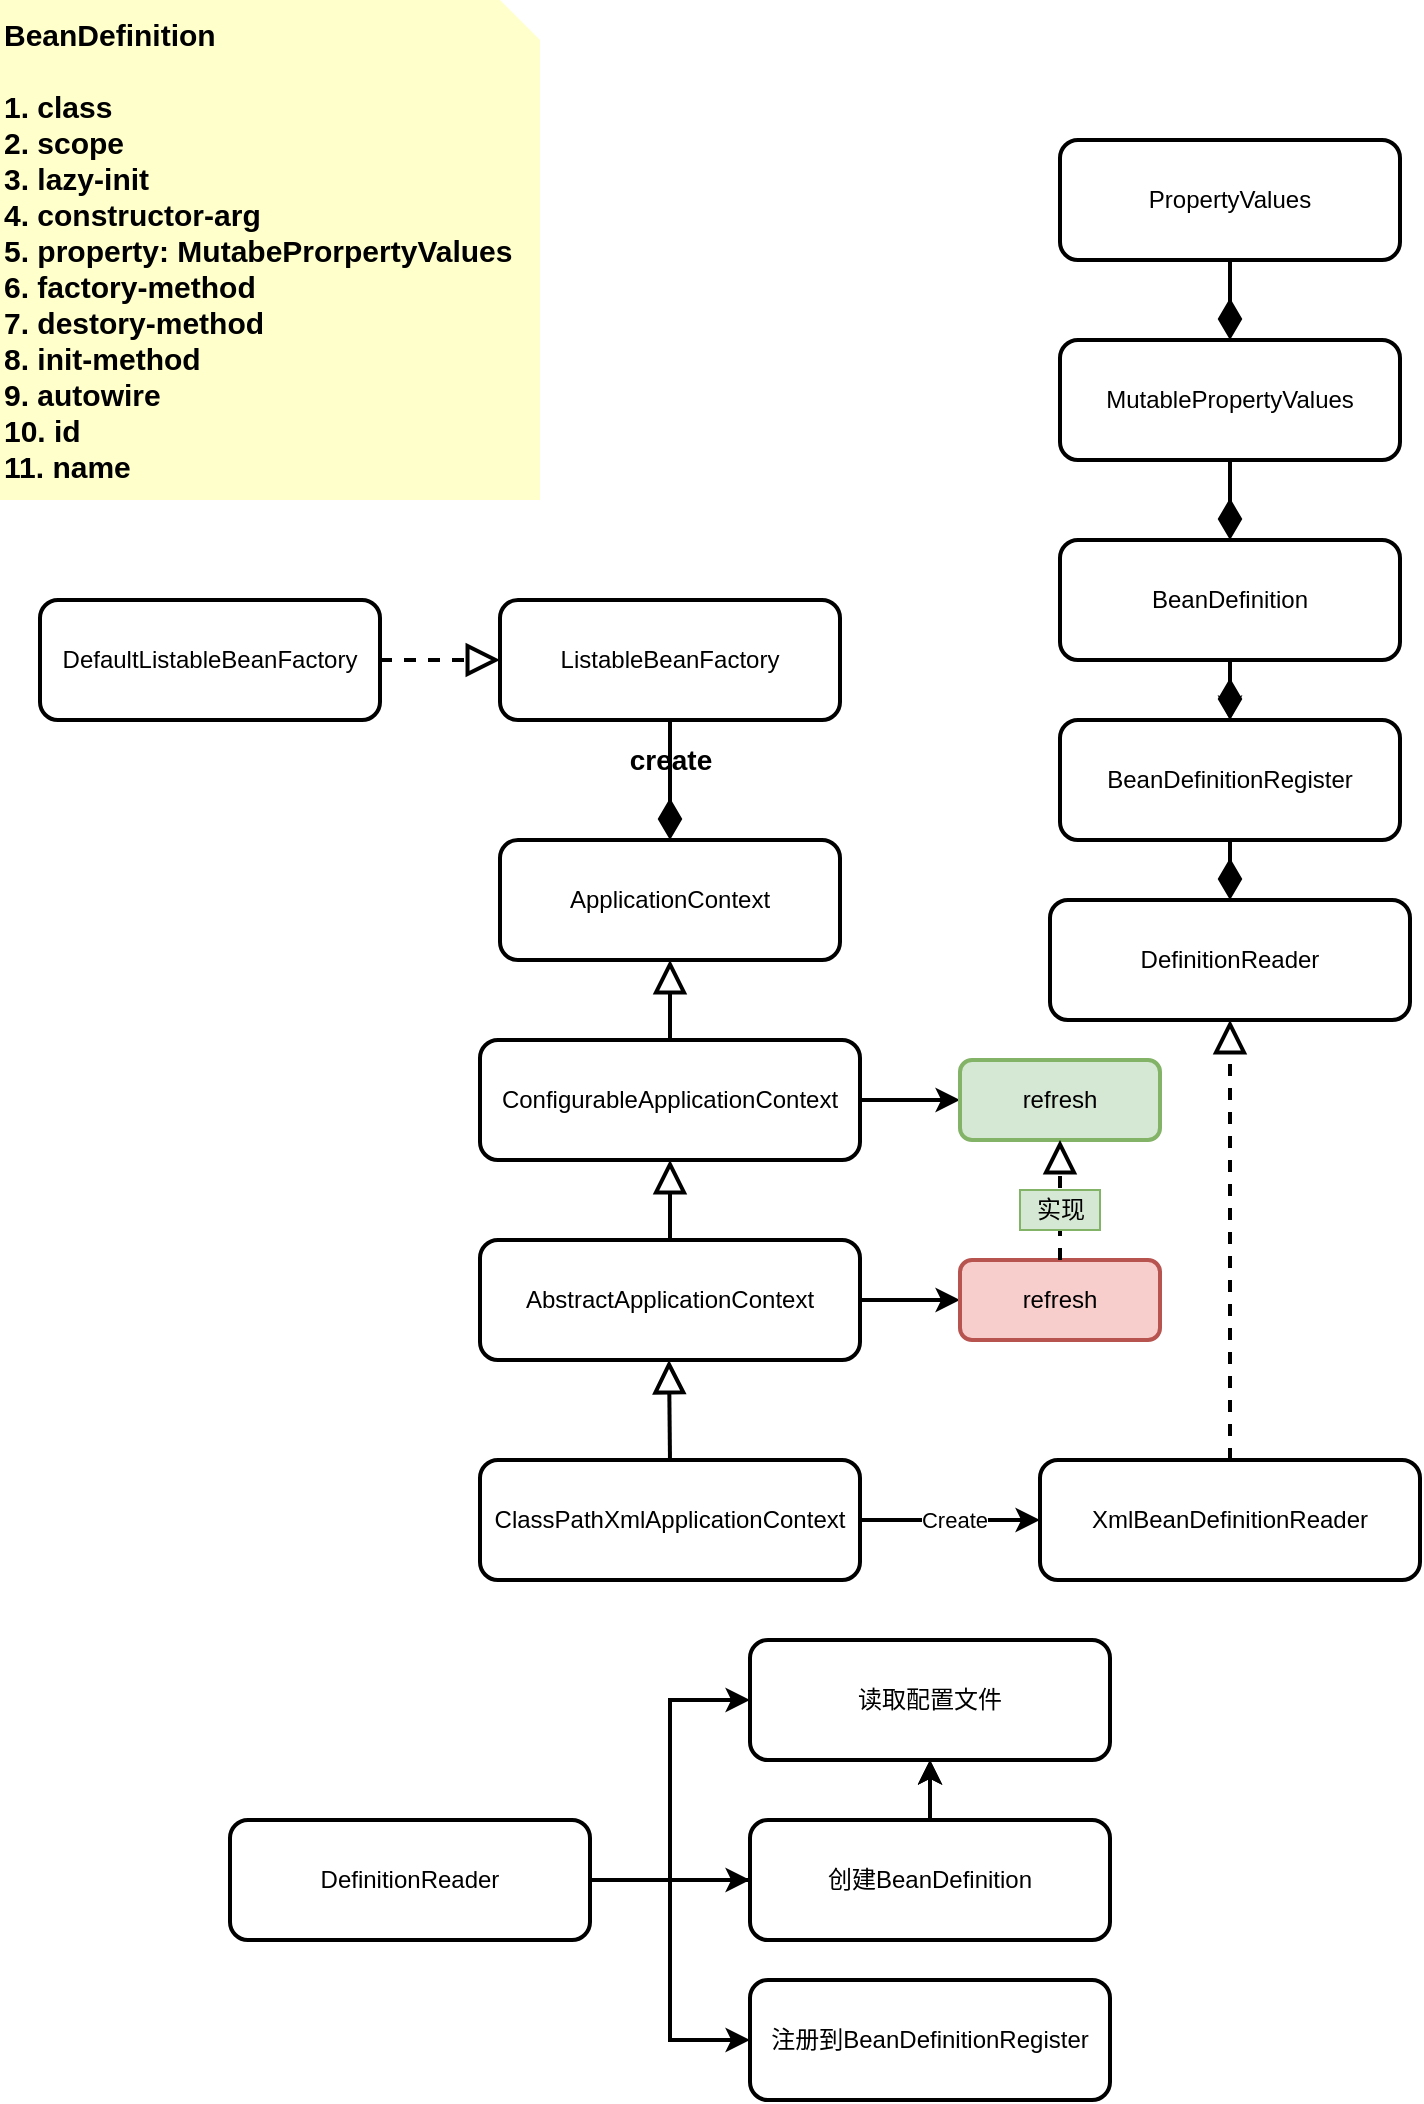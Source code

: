 <mxfile>
    <diagram id="jFA4f1_AUvuBn9dUJKVI" name="Page-1">
        <mxGraphModel dx="1536" dy="1131" grid="1" gridSize="10" guides="1" tooltips="1" connect="1" arrows="1" fold="1" page="1" pageScale="1" pageWidth="850" pageHeight="1100" math="0" shadow="0">
            <root>
                <mxCell id="0"/>
                <mxCell id="1" parent="0"/>
                <mxCell id="3" value="ListableBeanFactory" style="rounded=1;whiteSpace=wrap;html=1;strokeWidth=2;" parent="1" vertex="1">
                    <mxGeometry x="290" y="320" width="170" height="60" as="geometry"/>
                </mxCell>
                <mxCell id="7" value="" style="endArrow=diamondThin;endFill=1;endSize=15;html=1;entryX=0.5;entryY=0;entryDx=0;entryDy=0;strokeWidth=2;" parent="1" source="3" target="9" edge="1">
                    <mxGeometry width="160" relative="1" as="geometry">
                        <mxPoint x="670" y="390" as="sourcePoint"/>
                        <mxPoint x="830" y="390" as="targetPoint"/>
                    </mxGeometry>
                </mxCell>
                <mxCell id="9" value="ApplicationContext" style="rounded=1;whiteSpace=wrap;html=1;strokeWidth=2;" parent="1" vertex="1">
                    <mxGeometry x="290" y="440" width="170" height="60" as="geometry"/>
                </mxCell>
                <mxCell id="22" value="" style="edgeStyle=orthogonalEdgeStyle;rounded=0;orthogonalLoop=1;jettySize=auto;html=1;endSize=6;strokeWidth=2;" parent="1" source="11" target="20" edge="1">
                    <mxGeometry relative="1" as="geometry"/>
                </mxCell>
                <mxCell id="26" value="Create" style="edgeLabel;html=1;align=center;verticalAlign=middle;resizable=0;points=[];" parent="22" vertex="1" connectable="0">
                    <mxGeometry x="-0.326" y="-4" relative="1" as="geometry">
                        <mxPoint x="16" y="-4" as="offset"/>
                    </mxGeometry>
                </mxCell>
                <mxCell id="11" value="ClassPathXmlApplicationContext" style="rounded=1;whiteSpace=wrap;html=1;strokeWidth=2;" parent="1" vertex="1">
                    <mxGeometry x="280" y="750" width="190" height="60" as="geometry"/>
                </mxCell>
                <mxCell id="19" value="" style="endArrow=block;endFill=0;endSize=12;html=1;strokeWidth=2;exitX=0.5;exitY=0;exitDx=0;exitDy=0;" parent="1" source="56" target="9" edge="1">
                    <mxGeometry width="160" relative="1" as="geometry">
                        <mxPoint x="400" y="770" as="sourcePoint"/>
                        <mxPoint x="560" y="770" as="targetPoint"/>
                    </mxGeometry>
                </mxCell>
                <mxCell id="20" value="XmlBeanDefinitionReader" style="rounded=1;whiteSpace=wrap;html=1;strokeWidth=2;" parent="1" vertex="1">
                    <mxGeometry x="560" y="750" width="190" height="60" as="geometry"/>
                </mxCell>
                <mxCell id="27" value="DefinitionReader" style="rounded=1;whiteSpace=wrap;html=1;strokeWidth=2;" parent="1" vertex="1">
                    <mxGeometry x="565" y="470" width="180" height="60" as="geometry"/>
                </mxCell>
                <mxCell id="29" value="" style="endArrow=block;dashed=1;endFill=0;endSize=12;html=1;strokeWidth=2;entryX=0.5;entryY=1;entryDx=0;entryDy=0;exitX=0.5;exitY=0;exitDx=0;exitDy=0;" parent="1" source="20" target="27" edge="1">
                    <mxGeometry width="160" relative="1" as="geometry">
                        <mxPoint x="645" y="600" as="sourcePoint"/>
                        <mxPoint x="650" y="510" as="targetPoint"/>
                    </mxGeometry>
                </mxCell>
                <mxCell id="30" value="BeanDefinitionRegister" style="rounded=1;whiteSpace=wrap;html=1;strokeWidth=2;" parent="1" vertex="1">
                    <mxGeometry x="570" y="380" width="170" height="60" as="geometry"/>
                </mxCell>
                <mxCell id="31" value="" style="endArrow=diamondThin;endFill=1;endSize=15;html=1;entryX=0.5;entryY=0;entryDx=0;entryDy=0;strokeWidth=2;" parent="1" source="30" edge="1">
                    <mxGeometry width="160" relative="1" as="geometry">
                        <mxPoint x="950" y="420" as="sourcePoint"/>
                        <mxPoint x="655" y="470" as="targetPoint"/>
                    </mxGeometry>
                </mxCell>
                <mxCell id="37" value="" style="edgeStyle=orthogonalEdgeStyle;rounded=0;orthogonalLoop=1;jettySize=auto;html=1;endSize=6;strokeWidth=2;" parent="1" source="32" target="30" edge="1">
                    <mxGeometry relative="1" as="geometry"/>
                </mxCell>
                <mxCell id="32" value="BeanDefinition" style="rounded=1;whiteSpace=wrap;html=1;strokeWidth=2;" parent="1" vertex="1">
                    <mxGeometry x="570" y="290" width="170" height="60" as="geometry"/>
                </mxCell>
                <mxCell id="34" value="" style="endArrow=diamondThin;endFill=1;endSize=15;html=1;entryX=0.5;entryY=0;entryDx=0;entryDy=0;strokeWidth=2;exitX=0.5;exitY=1;exitDx=0;exitDy=0;" parent="1" source="32" target="30" edge="1">
                    <mxGeometry width="160" relative="1" as="geometry">
                        <mxPoint x="655" y="290" as="sourcePoint"/>
                        <mxPoint x="654.5" y="330" as="targetPoint"/>
                    </mxGeometry>
                </mxCell>
                <mxCell id="35" value="MutablePropertyValues" style="rounded=1;whiteSpace=wrap;html=1;strokeWidth=2;" parent="1" vertex="1">
                    <mxGeometry x="570" y="190" width="170" height="60" as="geometry"/>
                </mxCell>
                <mxCell id="38" value="" style="endArrow=diamondThin;endFill=1;endSize=15;html=1;strokeWidth=2;exitX=0.5;exitY=1;exitDx=0;exitDy=0;entryX=0.5;entryY=0;entryDx=0;entryDy=0;" parent="1" source="35" target="32" edge="1">
                    <mxGeometry width="160" relative="1" as="geometry">
                        <mxPoint x="654.5" y="220" as="sourcePoint"/>
                        <mxPoint x="655" y="280" as="targetPoint"/>
                    </mxGeometry>
                </mxCell>
                <mxCell id="39" value="PropertyValues" style="rounded=1;whiteSpace=wrap;html=1;strokeWidth=2;" parent="1" vertex="1">
                    <mxGeometry x="570" y="90" width="170" height="60" as="geometry"/>
                </mxCell>
                <mxCell id="41" value="" style="endArrow=diamondThin;endFill=1;endSize=15;html=1;strokeWidth=2;entryX=0.5;entryY=0;entryDx=0;entryDy=0;" parent="1" source="39" target="35" edge="1">
                    <mxGeometry width="160" relative="1" as="geometry">
                        <mxPoint x="332.5" y="150" as="sourcePoint"/>
                        <mxPoint x="417.5" y="150" as="targetPoint"/>
                    </mxGeometry>
                </mxCell>
                <mxCell id="42" value="DefaultListableBeanFactory" style="rounded=1;whiteSpace=wrap;html=1;strokeWidth=2;" parent="1" vertex="1">
                    <mxGeometry x="60" y="320" width="170" height="60" as="geometry"/>
                </mxCell>
                <mxCell id="44" value="" style="endArrow=block;dashed=1;endFill=0;endSize=12;html=1;strokeWidth=2;exitX=1;exitY=0.5;exitDx=0;exitDy=0;entryX=0;entryY=0.5;entryDx=0;entryDy=0;" parent="1" source="42" target="3" edge="1">
                    <mxGeometry width="160" relative="1" as="geometry">
                        <mxPoint x="270" y="400" as="sourcePoint"/>
                        <mxPoint x="270" y="340" as="targetPoint"/>
                    </mxGeometry>
                </mxCell>
                <mxCell id="45" value="&lt;b style=&quot;font-size: 15px&quot;&gt;BeanDefinition&lt;br&gt;&lt;br&gt;1. class&lt;br&gt;2. scope&lt;br&gt;3. lazy-init&lt;br&gt;4. constructor-arg&lt;br&gt;5. property: MutabeProrpertyValues&lt;br&gt;6. factory-method&lt;br&gt;7. destory-method&lt;br&gt;8. init-method&lt;br&gt;9. autowire&lt;br&gt;10. id&lt;br&gt;11. name&lt;/b&gt;" style="shape=note;strokeWidth=1;fontSize=14;size=20;whiteSpace=wrap;html=1;align=left;fillColor=#FFFFCC;strokeColor=none;" vertex="1" parent="1">
                    <mxGeometry x="40" y="20" width="270" height="250" as="geometry"/>
                </mxCell>
                <mxCell id="48" value="" style="edgeStyle=orthogonalEdgeStyle;rounded=0;orthogonalLoop=1;jettySize=auto;html=1;strokeWidth=2;" edge="1" parent="1" source="46" target="47">
                    <mxGeometry relative="1" as="geometry"/>
                </mxCell>
                <mxCell id="49" value="" style="edgeStyle=orthogonalEdgeStyle;rounded=0;orthogonalLoop=1;jettySize=auto;html=1;strokeWidth=2;" edge="1" parent="1" source="46" target="47">
                    <mxGeometry relative="1" as="geometry"/>
                </mxCell>
                <mxCell id="53" style="edgeStyle=orthogonalEdgeStyle;rounded=0;orthogonalLoop=1;jettySize=auto;html=1;strokeWidth=2;" edge="1" parent="1" source="46" target="50">
                    <mxGeometry relative="1" as="geometry"/>
                </mxCell>
                <mxCell id="54" style="edgeStyle=orthogonalEdgeStyle;rounded=0;orthogonalLoop=1;jettySize=auto;html=1;exitX=1;exitY=0.5;exitDx=0;exitDy=0;entryX=0;entryY=0.5;entryDx=0;entryDy=0;strokeWidth=2;" edge="1" parent="1" source="46" target="51">
                    <mxGeometry relative="1" as="geometry"/>
                </mxCell>
                <mxCell id="55" style="edgeStyle=orthogonalEdgeStyle;rounded=0;orthogonalLoop=1;jettySize=auto;html=1;entryX=0;entryY=0.5;entryDx=0;entryDy=0;strokeWidth=2;" edge="1" parent="1" source="46" target="47">
                    <mxGeometry relative="1" as="geometry"/>
                </mxCell>
                <mxCell id="46" value="DefinitionReader" style="rounded=1;whiteSpace=wrap;html=1;strokeWidth=2;" vertex="1" parent="1">
                    <mxGeometry x="155" y="930" width="180" height="60" as="geometry"/>
                </mxCell>
                <mxCell id="47" value="读取配置文件" style="rounded=1;whiteSpace=wrap;html=1;strokeWidth=2;" vertex="1" parent="1">
                    <mxGeometry x="415" y="840" width="180" height="60" as="geometry"/>
                </mxCell>
                <mxCell id="50" value="创建BeanDefinition" style="rounded=1;whiteSpace=wrap;html=1;strokeWidth=2;" vertex="1" parent="1">
                    <mxGeometry x="415" y="930" width="180" height="60" as="geometry"/>
                </mxCell>
                <mxCell id="51" value="注册到BeanDefinitionRegister" style="rounded=1;whiteSpace=wrap;html=1;strokeWidth=2;" vertex="1" parent="1">
                    <mxGeometry x="415" y="1010" width="180" height="60" as="geometry"/>
                </mxCell>
                <mxCell id="58" value="" style="edgeStyle=orthogonalEdgeStyle;rounded=0;orthogonalLoop=1;jettySize=auto;html=1;strokeWidth=2;" edge="1" parent="1" source="56" target="57">
                    <mxGeometry relative="1" as="geometry"/>
                </mxCell>
                <mxCell id="56" value="ConfigurableApplicationContext" style="rounded=1;whiteSpace=wrap;html=1;strokeWidth=2;" vertex="1" parent="1">
                    <mxGeometry x="280" y="540" width="190" height="60" as="geometry"/>
                </mxCell>
                <mxCell id="57" value="refresh" style="rounded=1;whiteSpace=wrap;html=1;strokeWidth=2;fillColor=#d5e8d4;strokeColor=#82b366;" vertex="1" parent="1">
                    <mxGeometry x="520" y="550" width="100" height="40" as="geometry"/>
                </mxCell>
                <mxCell id="59" value="" style="endArrow=block;endFill=0;endSize=12;html=1;strokeWidth=2;exitX=0.5;exitY=0;exitDx=0;exitDy=0;entryX=0.5;entryY=1;entryDx=0;entryDy=0;" edge="1" parent="1" source="61" target="56">
                    <mxGeometry width="160" relative="1" as="geometry">
                        <mxPoint x="374.5" y="690" as="sourcePoint"/>
                        <mxPoint x="374.5" y="640" as="targetPoint"/>
                    </mxGeometry>
                </mxCell>
                <mxCell id="60" value="&lt;b&gt;&lt;font style=&quot;font-size: 14px&quot;&gt;create&lt;/font&gt;&lt;/b&gt;" style="text;html=1;align=center;verticalAlign=middle;resizable=0;points=[];autosize=1;strokeColor=none;" vertex="1" parent="1">
                    <mxGeometry x="345" y="390" width="60" height="20" as="geometry"/>
                </mxCell>
                <mxCell id="64" value="" style="edgeStyle=orthogonalEdgeStyle;rounded=0;orthogonalLoop=1;jettySize=auto;html=1;strokeWidth=2;entryX=0;entryY=0.5;entryDx=0;entryDy=0;" edge="1" parent="1" source="61" target="65">
                    <mxGeometry relative="1" as="geometry">
                        <mxPoint x="550" y="670" as="targetPoint"/>
                    </mxGeometry>
                </mxCell>
                <mxCell id="61" value="AbstractApplicationContext" style="rounded=1;whiteSpace=wrap;html=1;strokeWidth=2;" vertex="1" parent="1">
                    <mxGeometry x="280" y="640" width="190" height="60" as="geometry"/>
                </mxCell>
                <mxCell id="62" value="" style="endArrow=block;endFill=0;endSize=12;html=1;strokeWidth=2;exitX=0.5;exitY=0;exitDx=0;exitDy=0;entryX=0.5;entryY=1;entryDx=0;entryDy=0;" edge="1" parent="1" source="11">
                    <mxGeometry width="160" relative="1" as="geometry">
                        <mxPoint x="374.5" y="740" as="sourcePoint"/>
                        <mxPoint x="374.5" y="700" as="targetPoint"/>
                    </mxGeometry>
                </mxCell>
                <mxCell id="65" value="refresh" style="rounded=1;whiteSpace=wrap;html=1;strokeWidth=2;fillColor=#f8cecc;strokeColor=#b85450;" vertex="1" parent="1">
                    <mxGeometry x="520" y="650" width="100" height="40" as="geometry"/>
                </mxCell>
                <mxCell id="69" value="" style="endArrow=block;endFill=0;endSize=12;html=1;strokeWidth=2;exitX=0.5;exitY=0;exitDx=0;exitDy=0;entryX=0.5;entryY=1;entryDx=0;entryDy=0;dashed=1;" edge="1" parent="1" source="65" target="57">
                    <mxGeometry width="160" relative="1" as="geometry">
                        <mxPoint x="570" y="640" as="sourcePoint"/>
                        <mxPoint x="570" y="600" as="targetPoint"/>
                    </mxGeometry>
                </mxCell>
                <mxCell id="71" value="实现" style="text;html=1;align=center;verticalAlign=middle;resizable=0;points=[];autosize=1;strokeColor=#82b366;fillColor=#d5e8d4;" vertex="1" parent="1">
                    <mxGeometry x="550" y="615" width="40" height="20" as="geometry"/>
                </mxCell>
            </root>
        </mxGraphModel>
    </diagram>
</mxfile>

